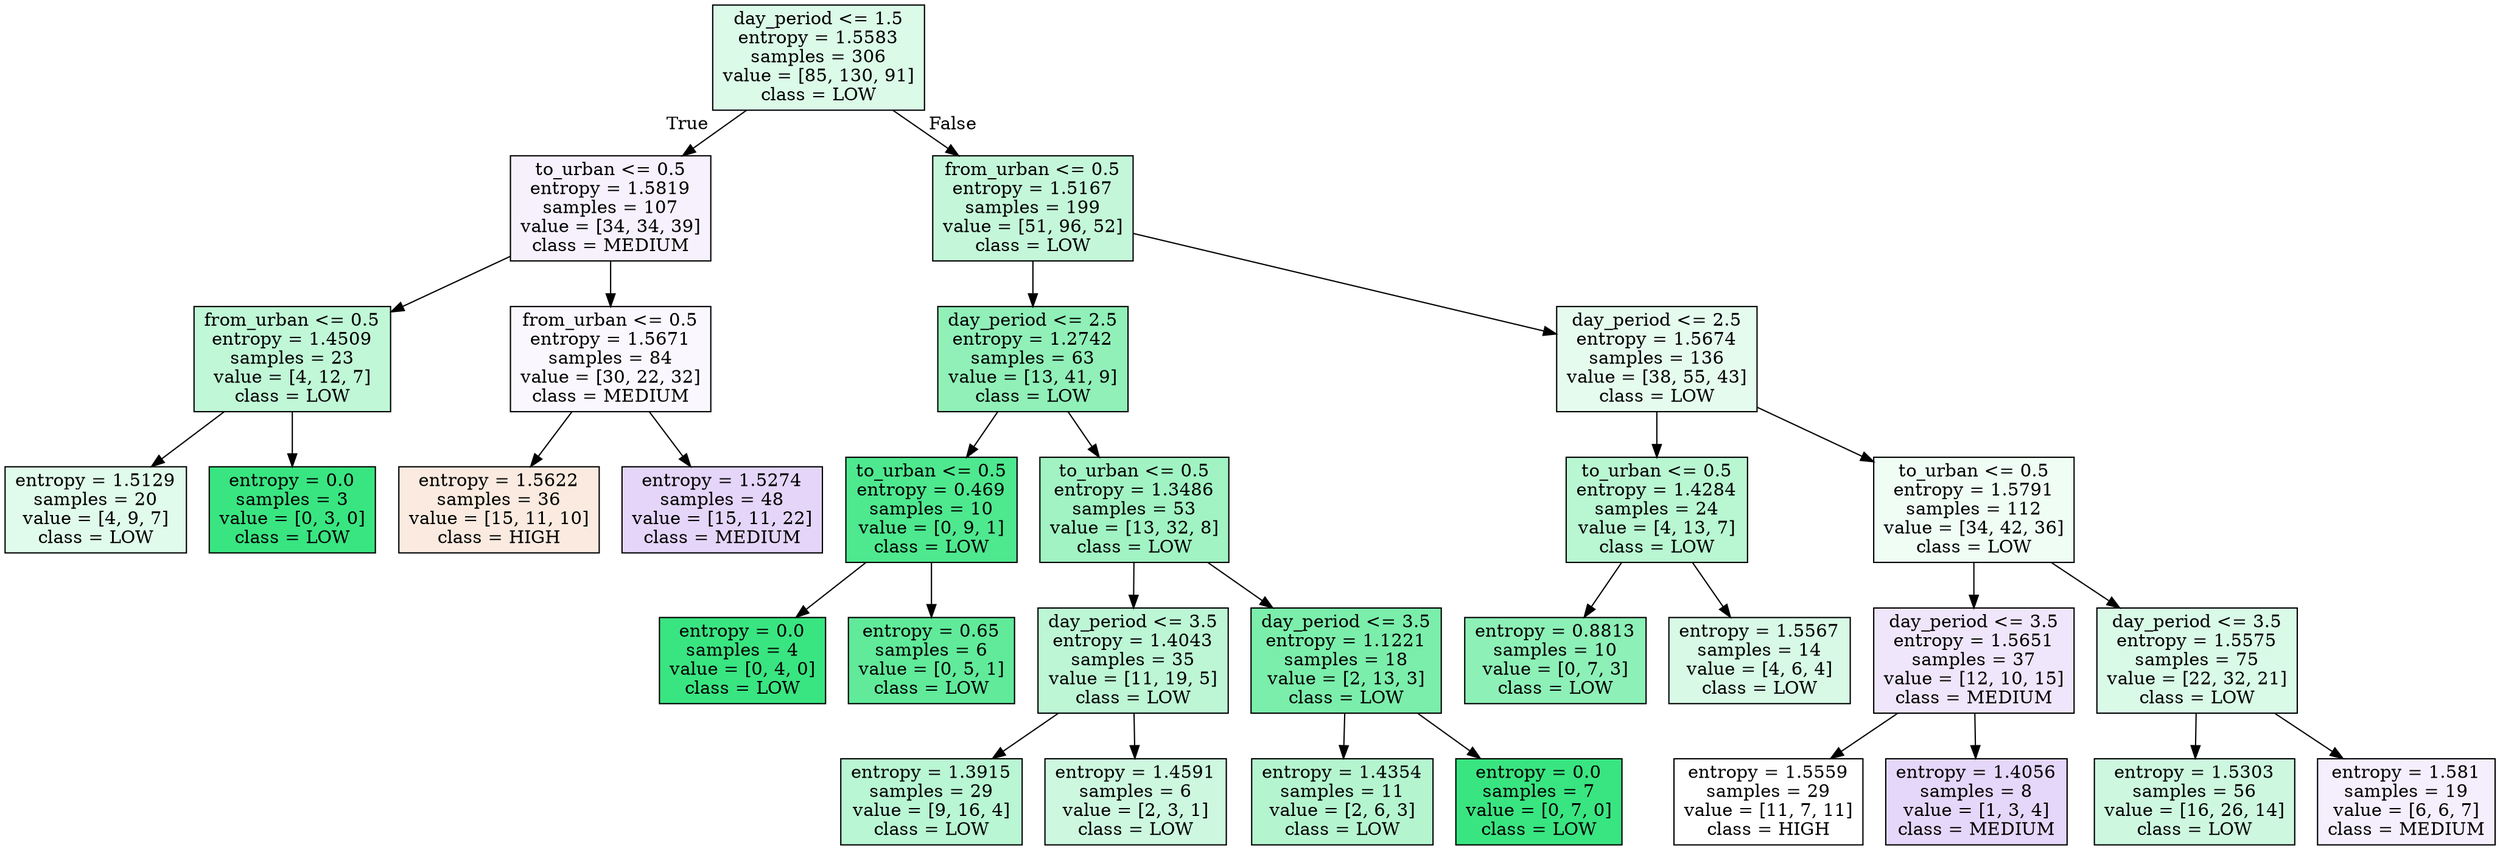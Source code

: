 digraph Tree {
node [shape=box, style="filled", color="black"] ;
0 [label="day_period <= 1.5\nentropy = 1.5583\nsamples = 306\nvalue = [85, 130, 91]\nclass = LOW", fillcolor="#39e5812e"] ;
1 [label="to_urban <= 0.5\nentropy = 1.5819\nsamples = 107\nvalue = [34, 34, 39]\nclass = MEDIUM", fillcolor="#8139e511"] ;
0 -> 1 [labeldistance=2.5, labelangle=45, headlabel="True"] ;
2 [label="from_urban <= 0.5\nentropy = 1.4509\nsamples = 23\nvalue = [4, 12, 7]\nclass = LOW", fillcolor="#39e58150"] ;
1 -> 2 ;
3 [label="entropy = 1.5129\nsamples = 20\nvalue = [4, 9, 7]\nclass = LOW", fillcolor="#39e58127"] ;
2 -> 3 ;
4 [label="entropy = 0.0\nsamples = 3\nvalue = [0, 3, 0]\nclass = LOW", fillcolor="#39e581ff"] ;
2 -> 4 ;
5 [label="from_urban <= 0.5\nentropy = 1.5671\nsamples = 84\nvalue = [30, 22, 32]\nclass = MEDIUM", fillcolor="#8139e509"] ;
1 -> 5 ;
6 [label="entropy = 1.5622\nsamples = 36\nvalue = [15, 11, 10]\nclass = HIGH", fillcolor="#e5813929"] ;
5 -> 6 ;
7 [label="entropy = 1.5274\nsamples = 48\nvalue = [15, 11, 22]\nclass = MEDIUM", fillcolor="#8139e536"] ;
5 -> 7 ;
8 [label="from_urban <= 0.5\nentropy = 1.5167\nsamples = 199\nvalue = [51, 96, 52]\nclass = LOW", fillcolor="#39e5814c"] ;
0 -> 8 [labeldistance=2.5, labelangle=-45, headlabel="False"] ;
9 [label="day_period <= 2.5\nentropy = 1.2742\nsamples = 63\nvalue = [13, 41, 9]\nclass = LOW", fillcolor="#39e5818f"] ;
8 -> 9 ;
10 [label="to_urban <= 0.5\nentropy = 0.469\nsamples = 10\nvalue = [0, 9, 1]\nclass = LOW", fillcolor="#39e581e3"] ;
9 -> 10 ;
11 [label="entropy = 0.0\nsamples = 4\nvalue = [0, 4, 0]\nclass = LOW", fillcolor="#39e581ff"] ;
10 -> 11 ;
12 [label="entropy = 0.65\nsamples = 6\nvalue = [0, 5, 1]\nclass = LOW", fillcolor="#39e581cc"] ;
10 -> 12 ;
13 [label="to_urban <= 0.5\nentropy = 1.3486\nsamples = 53\nvalue = [13, 32, 8]\nclass = LOW", fillcolor="#39e58179"] ;
9 -> 13 ;
14 [label="day_period <= 3.5\nentropy = 1.4043\nsamples = 35\nvalue = [11, 19, 5]\nclass = LOW", fillcolor="#39e58155"] ;
13 -> 14 ;
15 [label="entropy = 1.3915\nsamples = 29\nvalue = [9, 16, 4]\nclass = LOW", fillcolor="#39e58159"] ;
14 -> 15 ;
16 [label="entropy = 1.4591\nsamples = 6\nvalue = [2, 3, 1]\nclass = LOW", fillcolor="#39e58140"] ;
14 -> 16 ;
17 [label="day_period <= 3.5\nentropy = 1.1221\nsamples = 18\nvalue = [2, 13, 3]\nclass = LOW", fillcolor="#39e581aa"] ;
13 -> 17 ;
18 [label="entropy = 1.4354\nsamples = 11\nvalue = [2, 6, 3]\nclass = LOW", fillcolor="#39e58160"] ;
17 -> 18 ;
19 [label="entropy = 0.0\nsamples = 7\nvalue = [0, 7, 0]\nclass = LOW", fillcolor="#39e581ff"] ;
17 -> 19 ;
20 [label="day_period <= 2.5\nentropy = 1.5674\nsamples = 136\nvalue = [38, 55, 43]\nclass = LOW", fillcolor="#39e58121"] ;
8 -> 20 ;
21 [label="to_urban <= 0.5\nentropy = 1.4284\nsamples = 24\nvalue = [4, 13, 7]\nclass = LOW", fillcolor="#39e5815a"] ;
20 -> 21 ;
22 [label="entropy = 0.8813\nsamples = 10\nvalue = [0, 7, 3]\nclass = LOW", fillcolor="#39e58192"] ;
21 -> 22 ;
23 [label="entropy = 1.5567\nsamples = 14\nvalue = [4, 6, 4]\nclass = LOW", fillcolor="#39e58133"] ;
21 -> 23 ;
24 [label="to_urban <= 0.5\nentropy = 1.5791\nsamples = 112\nvalue = [34, 42, 36]\nclass = LOW", fillcolor="#39e58114"] ;
20 -> 24 ;
25 [label="day_period <= 3.5\nentropy = 1.5651\nsamples = 37\nvalue = [12, 10, 15]\nclass = MEDIUM", fillcolor="#8139e51f"] ;
24 -> 25 ;
26 [label="entropy = 1.5559\nsamples = 29\nvalue = [11, 7, 11]\nclass = HIGH", fillcolor="#e5813900"] ;
25 -> 26 ;
27 [label="entropy = 1.4056\nsamples = 8\nvalue = [1, 3, 4]\nclass = MEDIUM", fillcolor="#8139e533"] ;
25 -> 27 ;
28 [label="day_period <= 3.5\nentropy = 1.5575\nsamples = 75\nvalue = [22, 32, 21]\nclass = LOW", fillcolor="#39e58130"] ;
24 -> 28 ;
29 [label="entropy = 1.5303\nsamples = 56\nvalue = [16, 26, 14]\nclass = LOW", fillcolor="#39e58140"] ;
28 -> 29 ;
30 [label="entropy = 1.581\nsamples = 19\nvalue = [6, 6, 7]\nclass = MEDIUM", fillcolor="#8139e514"] ;
28 -> 30 ;
}